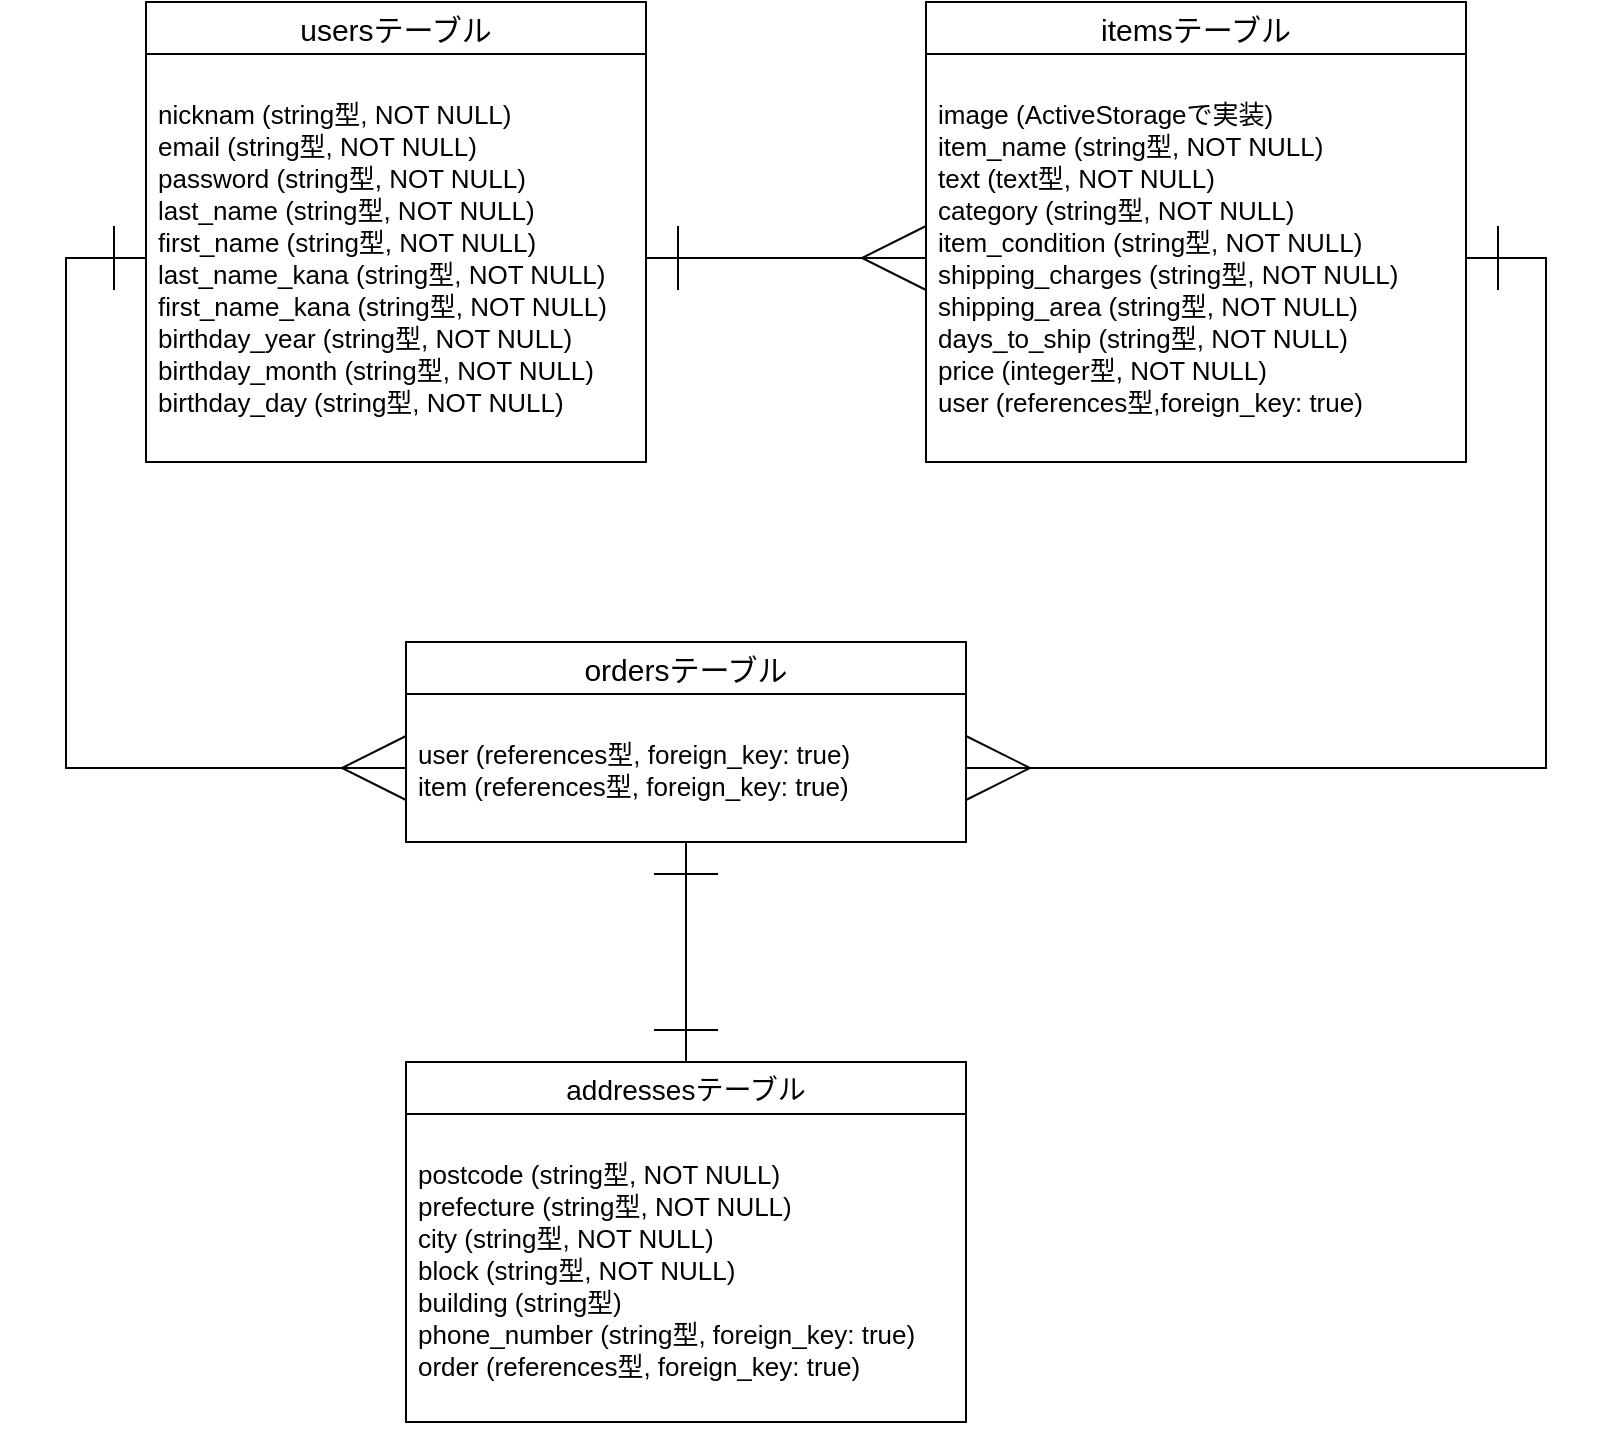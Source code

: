 <mxfile version="13.10.0" type="embed">
    <diagram id="pefLVoZoIePAtew0HxLJ" name="ページ1">
        <mxGraphModel dx="321" dy="807" grid="1" gridSize="10" guides="1" tooltips="1" connect="1" arrows="1" fold="1" page="1" pageScale="1" pageWidth="850" pageHeight="1100" math="0" shadow="0">
            <root>
                <mxCell id="0"/>
                <mxCell id="1" parent="0"/>
                <mxCell id="2" value="usersテーブル" style="swimlane;fontStyle=0;childLayout=stackLayout;horizontal=1;startSize=26;horizontalStack=0;resizeParent=1;resizeParentMax=0;resizeLast=0;collapsible=1;marginBottom=0;align=center;fontSize=15;" vertex="1" parent="1">
                    <mxGeometry x="110" y="40" width="250" height="230" as="geometry">
                        <mxRectangle x="30" y="40" width="130" height="26" as="alternateBounds"/>
                    </mxGeometry>
                </mxCell>
                <mxCell id="3" value="&#10;nicknam (string型, NOT NULL)　&#10;email (string型, NOT NULL)&#10;password (string型, NOT NULL)&#10;last_name (string型, NOT NULL) &#10;first_name (string型, NOT NULL)&#10;last_name_kana (string型, NOT NULL)&#10;first_name_kana (string型, NOT NULL)&#10;birthday_year (string型, NOT NULL)&#10;birthday_month (string型, NOT NULL)&#10;birthday_day (string型, NOT NULL)" style="text;strokeColor=none;fillColor=none;spacingLeft=4;spacingRight=4;overflow=hidden;rotatable=0;points=[[0,0.5],[1,0.5]];portConstraint=eastwest;fontSize=13;" vertex="1" parent="2">
                    <mxGeometry y="26" width="250" height="204" as="geometry"/>
                </mxCell>
                <mxCell id="19" value="itemsテーブル" style="swimlane;fontStyle=0;childLayout=stackLayout;horizontal=1;startSize=26;horizontalStack=0;resizeParent=1;resizeParentMax=0;resizeLast=0;collapsible=1;marginBottom=0;align=center;fontSize=15;" vertex="1" parent="1">
                    <mxGeometry x="500" y="40" width="270" height="230" as="geometry"/>
                </mxCell>
                <mxCell id="20" value="&#10;image (ActiveStorageで実装)&#10;item_name (string型, NOT NULL)&#10;text (text型, NOT NULL)&#10;category (string型, NOT NULL)&#10;item_condition (string型, NOT NULL)&#10;shipping_charges (string型, NOT NULL)&#10;shipping_area (string型, NOT NULL)&#10;days_to_ship (string型, NOT NULL)&#10;price (integer型, NOT NULL)&#10;user (references型,foreign_key: true)" style="text;strokeColor=none;fillColor=none;spacingLeft=4;spacingRight=4;overflow=hidden;rotatable=0;points=[[0,0.5],[1,0.5]];portConstraint=eastwest;fontSize=13;" vertex="1" parent="19">
                    <mxGeometry y="26" width="270" height="204" as="geometry"/>
                </mxCell>
                <mxCell id="25" value="ordersテーブル" style="swimlane;fontStyle=0;childLayout=stackLayout;horizontal=1;startSize=26;horizontalStack=0;resizeParent=1;resizeParentMax=0;resizeLast=0;collapsible=1;marginBottom=0;align=center;fontSize=15;" vertex="1" parent="1">
                    <mxGeometry x="240" y="360" width="280" height="100" as="geometry"/>
                </mxCell>
                <mxCell id="26" value="&#10;user (references型, foreign_key: true)&#10;item (references型, foreign_key: true)&#10;" style="text;spacingLeft=4;spacingRight=4;overflow=hidden;rotatable=0;points=[[0,0.5],[1,0.5]];portConstraint=eastwest;fontSize=13;" vertex="1" parent="25">
                    <mxGeometry y="26" width="280" height="74" as="geometry"/>
                </mxCell>
                <mxCell id="42" style="edgeStyle=orthogonalEdgeStyle;rounded=0;orthogonalLoop=1;jettySize=auto;html=1;exitX=0.5;exitY=0;exitDx=0;exitDy=0;entryX=0.5;entryY=1;entryDx=0;entryDy=0;entryPerimeter=0;startArrow=ERone;startFill=0;startSize=30;endArrow=ERone;endFill=0;endSize=30;fontSize=15;" edge="1" parent="1" source="29" target="26">
                    <mxGeometry relative="1" as="geometry"/>
                </mxCell>
                <mxCell id="29" value="addressesテーブル" style="swimlane;fontStyle=0;childLayout=stackLayout;horizontal=1;startSize=26;horizontalStack=0;resizeParent=1;resizeParentMax=0;resizeLast=0;collapsible=1;marginBottom=0;align=center;fontSize=14;" vertex="1" parent="1">
                    <mxGeometry x="240" y="570" width="280" height="180" as="geometry"/>
                </mxCell>
                <mxCell id="30" value="&#10;postcode (string型, NOT NULL)&#10;prefecture (string型, NOT NULL)&#10;city (string型, NOT NULL)&#10;block (string型, NOT NULL)&#10;building (string型)&#10;phone_number (string型, foreign_key: true)&#10;order (references型, foreign_key: true)" style="text;spacingLeft=4;spacingRight=4;overflow=hidden;rotatable=0;points=[[0,0.5],[1,0.5]];portConstraint=eastwest;fontSize=13;" vertex="1" parent="29">
                    <mxGeometry y="26" width="280" height="154" as="geometry"/>
                </mxCell>
                <mxCell id="38" style="edgeStyle=orthogonalEdgeStyle;rounded=0;orthogonalLoop=1;jettySize=auto;html=1;exitX=1;exitY=0.5;exitDx=0;exitDy=0;entryX=0;entryY=0.5;entryDx=0;entryDy=0;startArrow=ERone;startFill=0;startSize=30;endArrow=ERmany;endFill=0;endSize=30;fontSize=15;" edge="1" parent="1" source="3" target="20">
                    <mxGeometry relative="1" as="geometry"/>
                </mxCell>
                <mxCell id="40" style="edgeStyle=orthogonalEdgeStyle;rounded=0;orthogonalLoop=1;jettySize=auto;html=1;exitX=1;exitY=0.5;exitDx=0;exitDy=0;entryX=1;entryY=0.5;entryDx=0;entryDy=0;startArrow=ERone;startFill=0;startSize=30;endArrow=ERmany;endFill=0;endSize=30;fontSize=15;" edge="1" parent="1" source="20" target="26">
                    <mxGeometry relative="1" as="geometry"/>
                </mxCell>
                <mxCell id="41" style="edgeStyle=orthogonalEdgeStyle;rounded=0;orthogonalLoop=1;jettySize=auto;html=1;exitX=0;exitY=0.5;exitDx=0;exitDy=0;startArrow=ERone;startFill=0;startSize=30;endArrow=ERmany;endFill=0;endSize=30;fontSize=15;" edge="1" parent="1" source="3" target="26">
                    <mxGeometry relative="1" as="geometry"/>
                </mxCell>
            </root>
        </mxGraphModel>
    </diagram>
</mxfile>